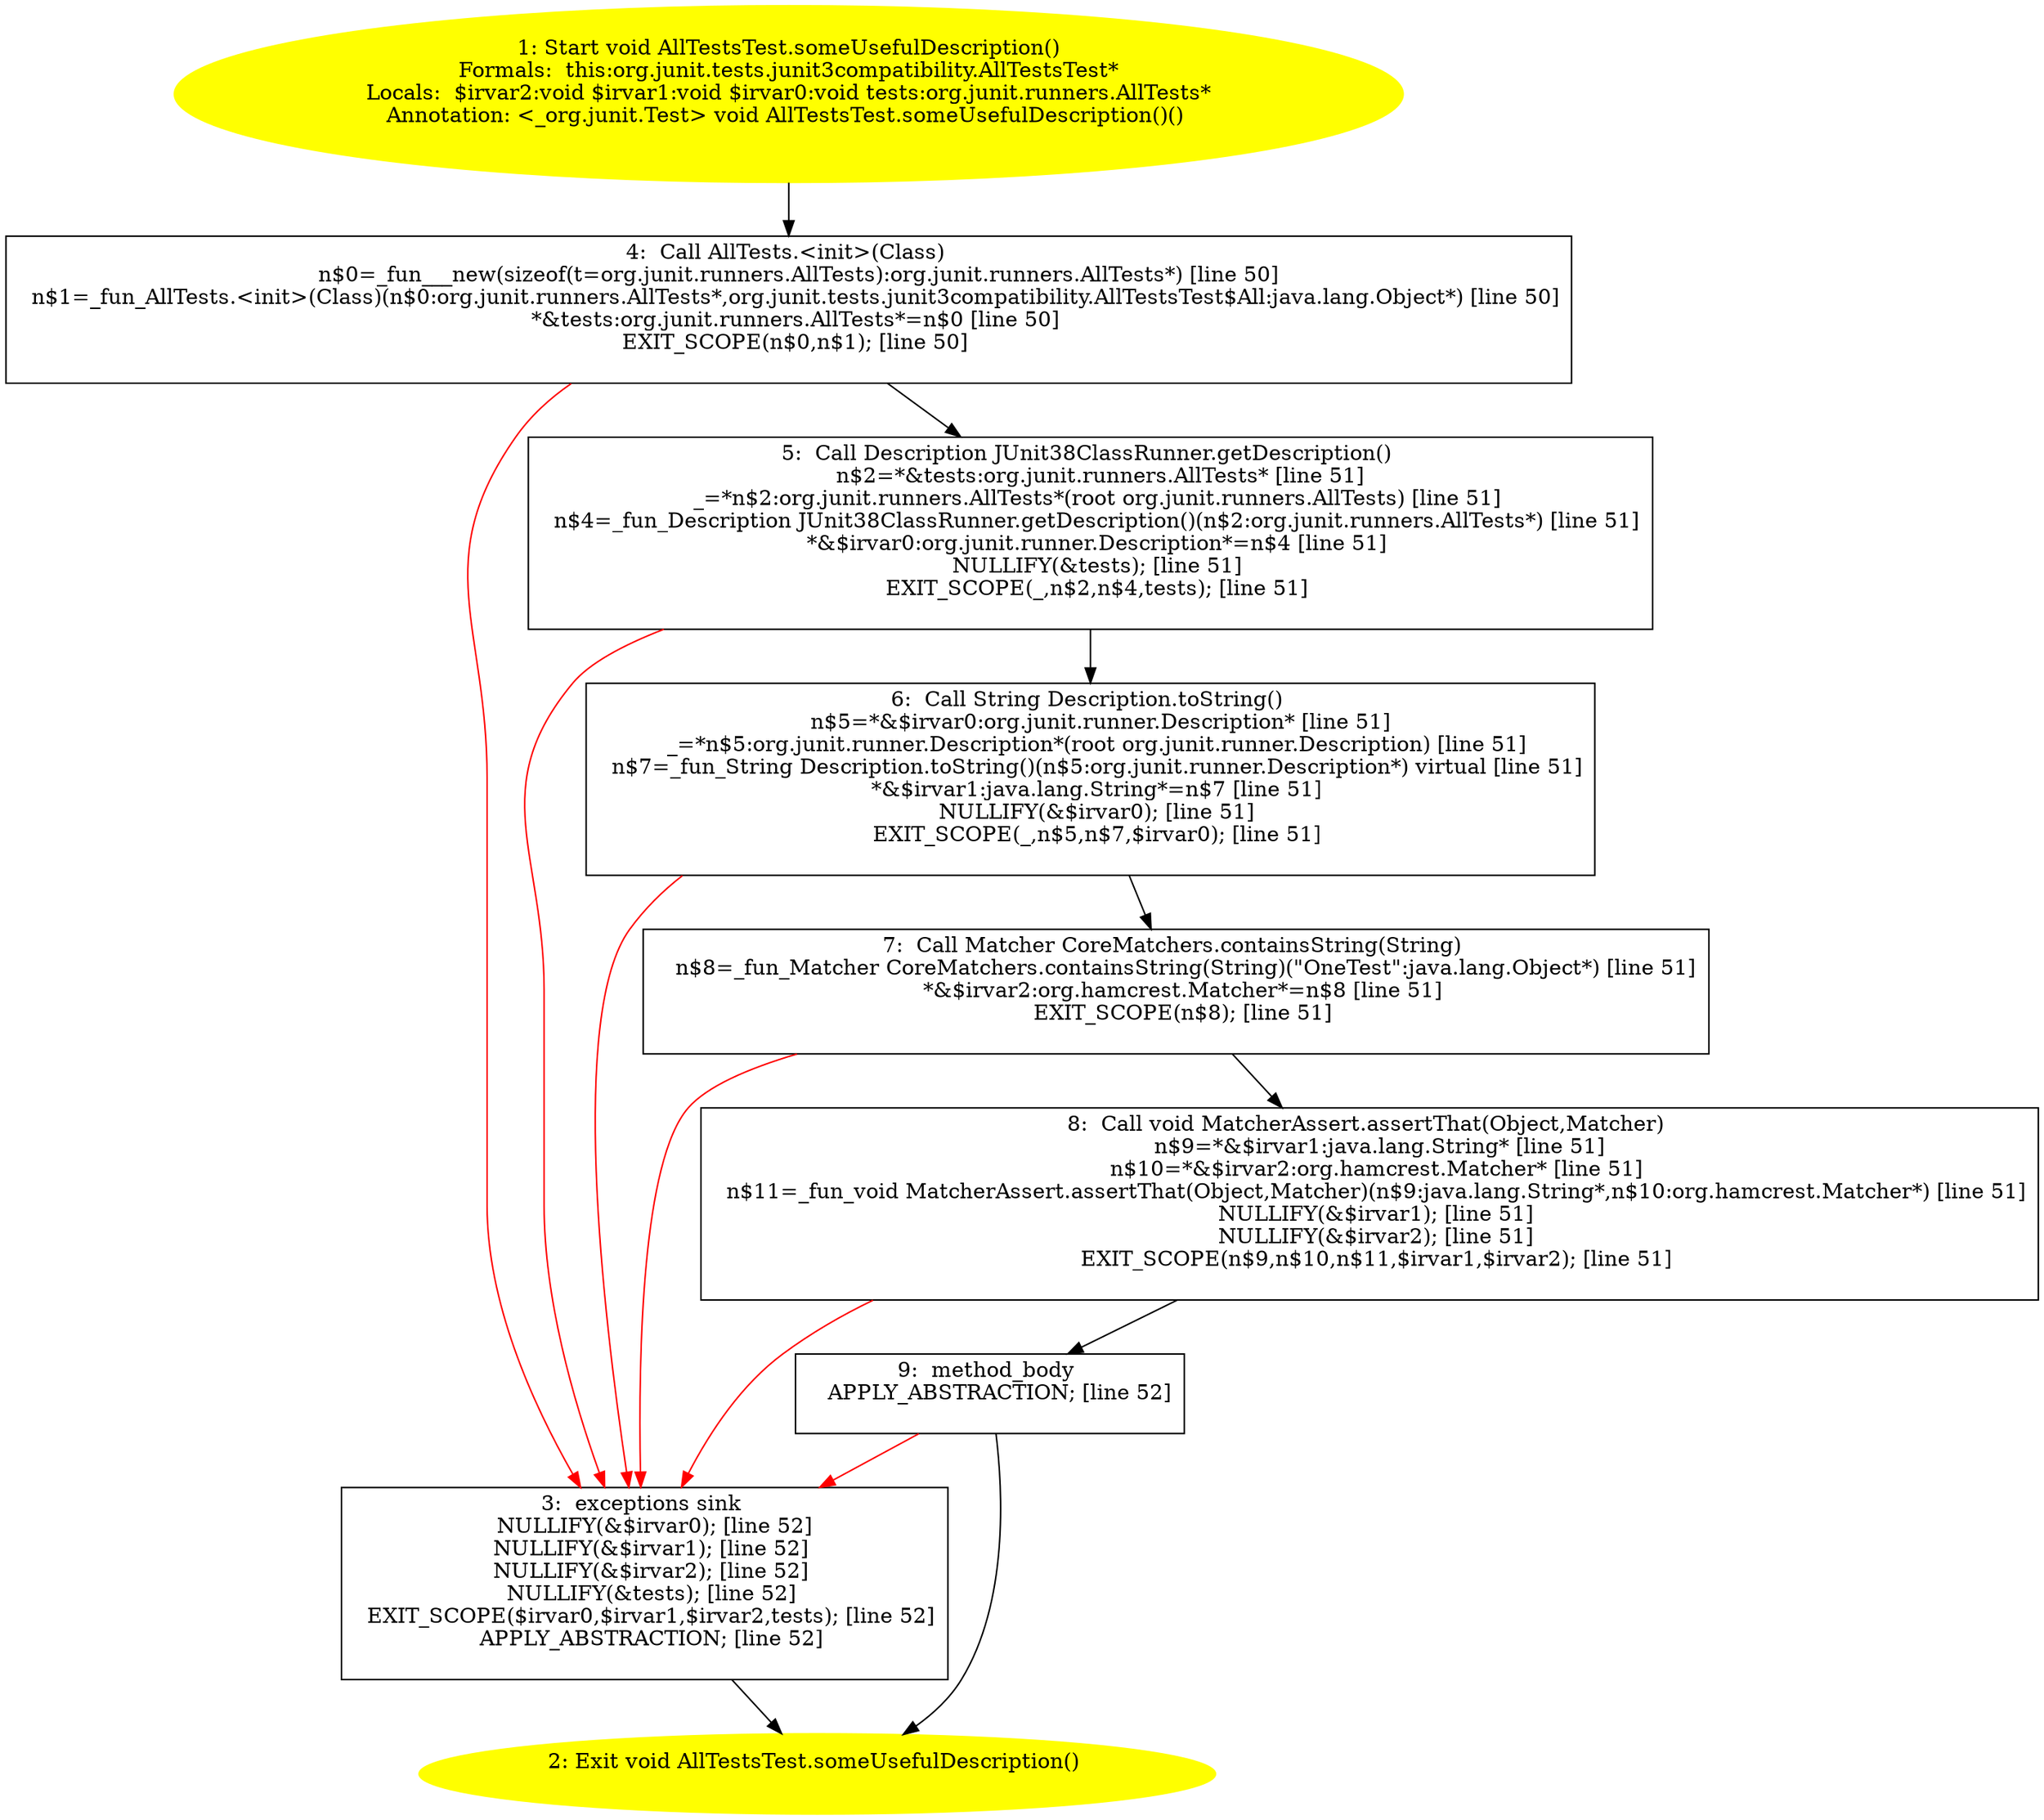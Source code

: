 /* @generated */
digraph cfg {
"org.junit.tests.junit3compatibility.AllTestsTest.someUsefulDescription():void.3408a79403b57965d1c978204c79642d_1" [label="1: Start void AllTestsTest.someUsefulDescription()\nFormals:  this:org.junit.tests.junit3compatibility.AllTestsTest*\nLocals:  $irvar2:void $irvar1:void $irvar0:void tests:org.junit.runners.AllTests*\nAnnotation: <_org.junit.Test> void AllTestsTest.someUsefulDescription()() \n  " color=yellow style=filled]
	

	 "org.junit.tests.junit3compatibility.AllTestsTest.someUsefulDescription():void.3408a79403b57965d1c978204c79642d_1" -> "org.junit.tests.junit3compatibility.AllTestsTest.someUsefulDescription():void.3408a79403b57965d1c978204c79642d_4" ;
"org.junit.tests.junit3compatibility.AllTestsTest.someUsefulDescription():void.3408a79403b57965d1c978204c79642d_2" [label="2: Exit void AllTestsTest.someUsefulDescription() \n  " color=yellow style=filled]
	

"org.junit.tests.junit3compatibility.AllTestsTest.someUsefulDescription():void.3408a79403b57965d1c978204c79642d_3" [label="3:  exceptions sink \n   NULLIFY(&$irvar0); [line 52]\n  NULLIFY(&$irvar1); [line 52]\n  NULLIFY(&$irvar2); [line 52]\n  NULLIFY(&tests); [line 52]\n  EXIT_SCOPE($irvar0,$irvar1,$irvar2,tests); [line 52]\n  APPLY_ABSTRACTION; [line 52]\n " shape="box"]
	

	 "org.junit.tests.junit3compatibility.AllTestsTest.someUsefulDescription():void.3408a79403b57965d1c978204c79642d_3" -> "org.junit.tests.junit3compatibility.AllTestsTest.someUsefulDescription():void.3408a79403b57965d1c978204c79642d_2" ;
"org.junit.tests.junit3compatibility.AllTestsTest.someUsefulDescription():void.3408a79403b57965d1c978204c79642d_4" [label="4:  Call AllTests.<init>(Class) \n   n$0=_fun___new(sizeof(t=org.junit.runners.AllTests):org.junit.runners.AllTests*) [line 50]\n  n$1=_fun_AllTests.<init>(Class)(n$0:org.junit.runners.AllTests*,org.junit.tests.junit3compatibility.AllTestsTest$All:java.lang.Object*) [line 50]\n  *&tests:org.junit.runners.AllTests*=n$0 [line 50]\n  EXIT_SCOPE(n$0,n$1); [line 50]\n " shape="box"]
	

	 "org.junit.tests.junit3compatibility.AllTestsTest.someUsefulDescription():void.3408a79403b57965d1c978204c79642d_4" -> "org.junit.tests.junit3compatibility.AllTestsTest.someUsefulDescription():void.3408a79403b57965d1c978204c79642d_5" ;
	 "org.junit.tests.junit3compatibility.AllTestsTest.someUsefulDescription():void.3408a79403b57965d1c978204c79642d_4" -> "org.junit.tests.junit3compatibility.AllTestsTest.someUsefulDescription():void.3408a79403b57965d1c978204c79642d_3" [color="red" ];
"org.junit.tests.junit3compatibility.AllTestsTest.someUsefulDescription():void.3408a79403b57965d1c978204c79642d_5" [label="5:  Call Description JUnit38ClassRunner.getDescription() \n   n$2=*&tests:org.junit.runners.AllTests* [line 51]\n  _=*n$2:org.junit.runners.AllTests*(root org.junit.runners.AllTests) [line 51]\n  n$4=_fun_Description JUnit38ClassRunner.getDescription()(n$2:org.junit.runners.AllTests*) [line 51]\n  *&$irvar0:org.junit.runner.Description*=n$4 [line 51]\n  NULLIFY(&tests); [line 51]\n  EXIT_SCOPE(_,n$2,n$4,tests); [line 51]\n " shape="box"]
	

	 "org.junit.tests.junit3compatibility.AllTestsTest.someUsefulDescription():void.3408a79403b57965d1c978204c79642d_5" -> "org.junit.tests.junit3compatibility.AllTestsTest.someUsefulDescription():void.3408a79403b57965d1c978204c79642d_6" ;
	 "org.junit.tests.junit3compatibility.AllTestsTest.someUsefulDescription():void.3408a79403b57965d1c978204c79642d_5" -> "org.junit.tests.junit3compatibility.AllTestsTest.someUsefulDescription():void.3408a79403b57965d1c978204c79642d_3" [color="red" ];
"org.junit.tests.junit3compatibility.AllTestsTest.someUsefulDescription():void.3408a79403b57965d1c978204c79642d_6" [label="6:  Call String Description.toString() \n   n$5=*&$irvar0:org.junit.runner.Description* [line 51]\n  _=*n$5:org.junit.runner.Description*(root org.junit.runner.Description) [line 51]\n  n$7=_fun_String Description.toString()(n$5:org.junit.runner.Description*) virtual [line 51]\n  *&$irvar1:java.lang.String*=n$7 [line 51]\n  NULLIFY(&$irvar0); [line 51]\n  EXIT_SCOPE(_,n$5,n$7,$irvar0); [line 51]\n " shape="box"]
	

	 "org.junit.tests.junit3compatibility.AllTestsTest.someUsefulDescription():void.3408a79403b57965d1c978204c79642d_6" -> "org.junit.tests.junit3compatibility.AllTestsTest.someUsefulDescription():void.3408a79403b57965d1c978204c79642d_7" ;
	 "org.junit.tests.junit3compatibility.AllTestsTest.someUsefulDescription():void.3408a79403b57965d1c978204c79642d_6" -> "org.junit.tests.junit3compatibility.AllTestsTest.someUsefulDescription():void.3408a79403b57965d1c978204c79642d_3" [color="red" ];
"org.junit.tests.junit3compatibility.AllTestsTest.someUsefulDescription():void.3408a79403b57965d1c978204c79642d_7" [label="7:  Call Matcher CoreMatchers.containsString(String) \n   n$8=_fun_Matcher CoreMatchers.containsString(String)(\"OneTest\":java.lang.Object*) [line 51]\n  *&$irvar2:org.hamcrest.Matcher*=n$8 [line 51]\n  EXIT_SCOPE(n$8); [line 51]\n " shape="box"]
	

	 "org.junit.tests.junit3compatibility.AllTestsTest.someUsefulDescription():void.3408a79403b57965d1c978204c79642d_7" -> "org.junit.tests.junit3compatibility.AllTestsTest.someUsefulDescription():void.3408a79403b57965d1c978204c79642d_8" ;
	 "org.junit.tests.junit3compatibility.AllTestsTest.someUsefulDescription():void.3408a79403b57965d1c978204c79642d_7" -> "org.junit.tests.junit3compatibility.AllTestsTest.someUsefulDescription():void.3408a79403b57965d1c978204c79642d_3" [color="red" ];
"org.junit.tests.junit3compatibility.AllTestsTest.someUsefulDescription():void.3408a79403b57965d1c978204c79642d_8" [label="8:  Call void MatcherAssert.assertThat(Object,Matcher) \n   n$9=*&$irvar1:java.lang.String* [line 51]\n  n$10=*&$irvar2:org.hamcrest.Matcher* [line 51]\n  n$11=_fun_void MatcherAssert.assertThat(Object,Matcher)(n$9:java.lang.String*,n$10:org.hamcrest.Matcher*) [line 51]\n  NULLIFY(&$irvar1); [line 51]\n  NULLIFY(&$irvar2); [line 51]\n  EXIT_SCOPE(n$9,n$10,n$11,$irvar1,$irvar2); [line 51]\n " shape="box"]
	

	 "org.junit.tests.junit3compatibility.AllTestsTest.someUsefulDescription():void.3408a79403b57965d1c978204c79642d_8" -> "org.junit.tests.junit3compatibility.AllTestsTest.someUsefulDescription():void.3408a79403b57965d1c978204c79642d_9" ;
	 "org.junit.tests.junit3compatibility.AllTestsTest.someUsefulDescription():void.3408a79403b57965d1c978204c79642d_8" -> "org.junit.tests.junit3compatibility.AllTestsTest.someUsefulDescription():void.3408a79403b57965d1c978204c79642d_3" [color="red" ];
"org.junit.tests.junit3compatibility.AllTestsTest.someUsefulDescription():void.3408a79403b57965d1c978204c79642d_9" [label="9:  method_body \n   APPLY_ABSTRACTION; [line 52]\n " shape="box"]
	

	 "org.junit.tests.junit3compatibility.AllTestsTest.someUsefulDescription():void.3408a79403b57965d1c978204c79642d_9" -> "org.junit.tests.junit3compatibility.AllTestsTest.someUsefulDescription():void.3408a79403b57965d1c978204c79642d_2" ;
	 "org.junit.tests.junit3compatibility.AllTestsTest.someUsefulDescription():void.3408a79403b57965d1c978204c79642d_9" -> "org.junit.tests.junit3compatibility.AllTestsTest.someUsefulDescription():void.3408a79403b57965d1c978204c79642d_3" [color="red" ];
}
